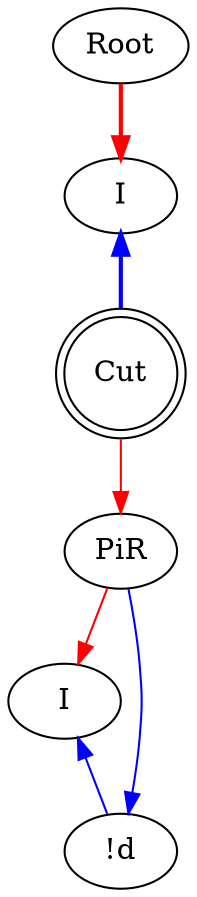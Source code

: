 digraph {
"Root0" [label="Root"]
"PiR0" [label="PiR"]
"!d0" [label="!d"]
"I0" [label="I"]
"I1" [label="I"]
"Cut0" [label="Cut",shape=doublecircle]
"Cut0" -> "PiR0"[color=red,tooltip="e111"]
"!d0" -> "PiR0"[color=blue,tooltip="e117",dir=back]
"PiR0" -> "I0"[color=red,tooltip="e119"]
"I0" -> "!d0"[color=blue,tooltip="e123",dir=back]
"I1" -> "Cut0"[color=blue,tooltip="e133",penwidth=2,dir=back]
"Root0" -> "I1"[color=red,tooltip="rettop",penwidth=2]
}
